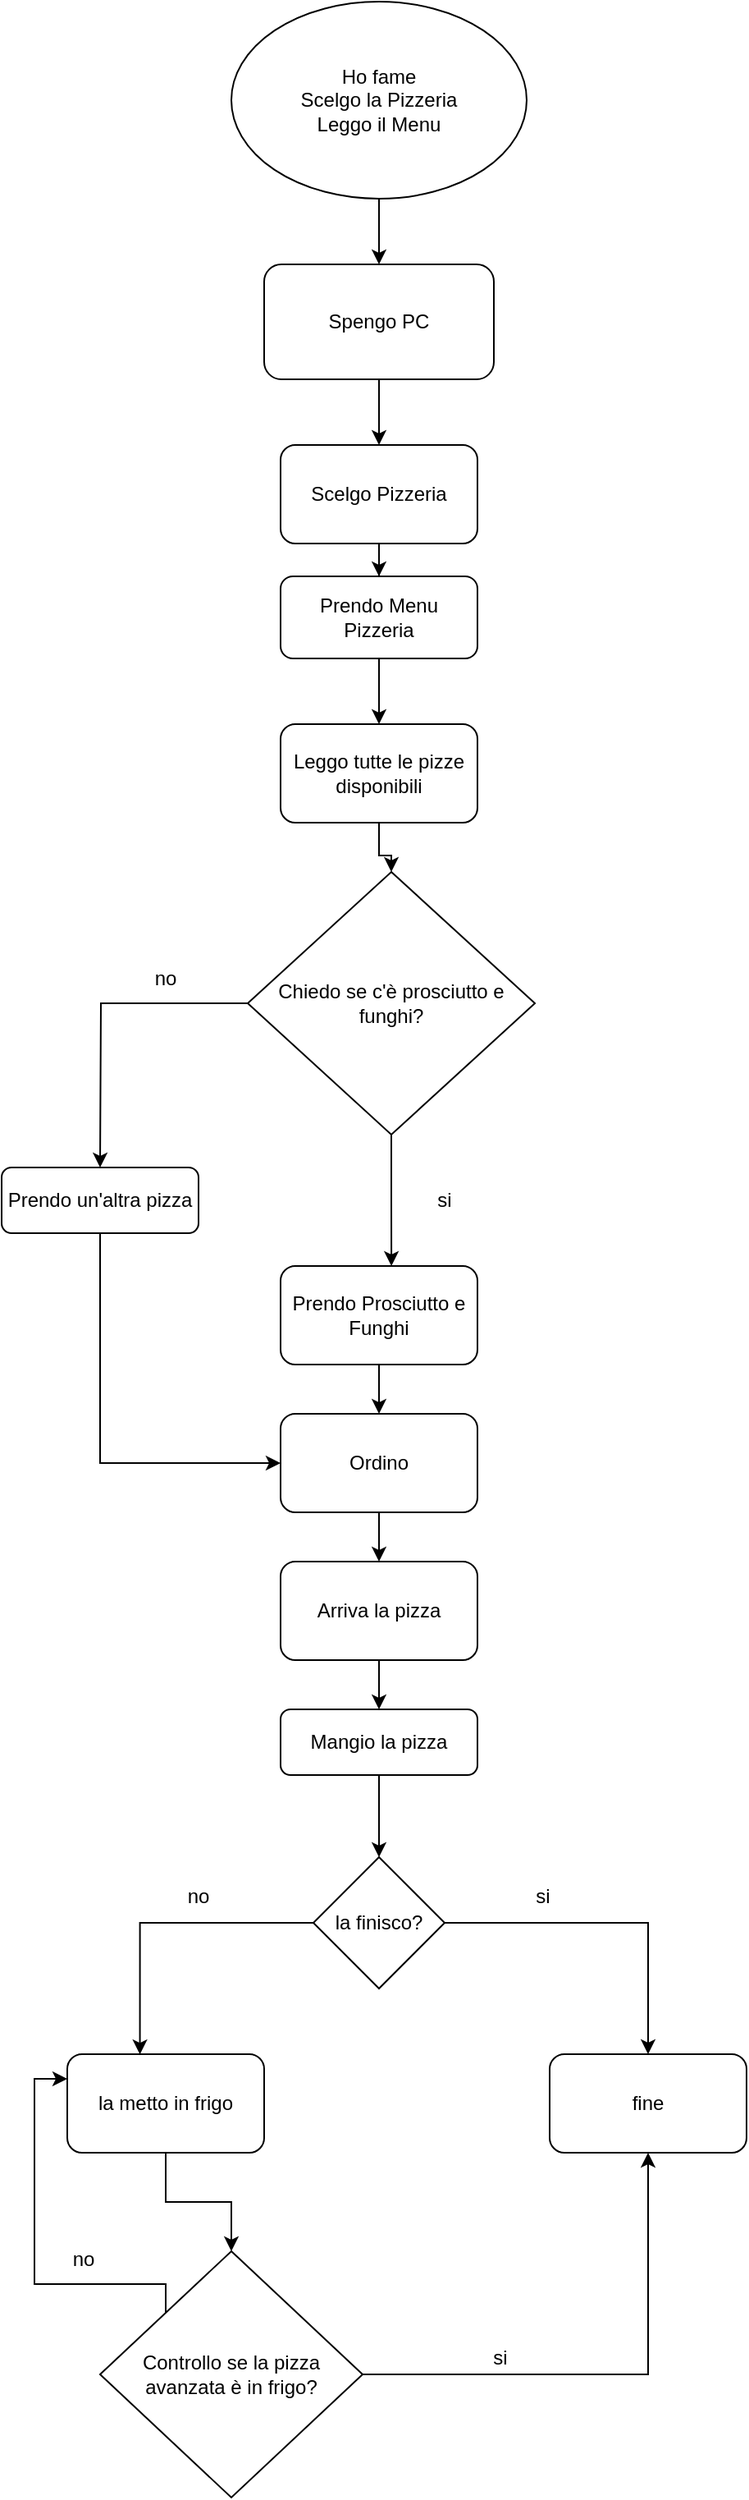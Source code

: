 <mxfile version="20.4.0" type="device"><diagram id="C5RBs43oDa-KdzZeNtuy" name="Page-1"><mxGraphModel dx="1313" dy="1273" grid="1" gridSize="10" guides="1" tooltips="1" connect="1" arrows="1" fold="1" page="1" pageScale="1" pageWidth="827" pageHeight="1169" math="0" shadow="0"><root><mxCell id="WIyWlLk6GJQsqaUBKTNV-0"/><mxCell id="WIyWlLk6GJQsqaUBKTNV-1" parent="WIyWlLk6GJQsqaUBKTNV-0"/><mxCell id="I8cTYFdDck26GATyp_To-4" style="edgeStyle=orthogonalEdgeStyle;rounded=0;orthogonalLoop=1;jettySize=auto;html=1;entryX=0.5;entryY=0;entryDx=0;entryDy=0;" edge="1" parent="WIyWlLk6GJQsqaUBKTNV-1" source="I8cTYFdDck26GATyp_To-0" target="I8cTYFdDck26GATyp_To-1"><mxGeometry relative="1" as="geometry"/></mxCell><mxCell id="I8cTYFdDck26GATyp_To-0" value="Ho fame&lt;br&gt;Scelgo la Pizzeria&lt;br&gt;Leggo il Menu&lt;br&gt;" style="ellipse;whiteSpace=wrap;html=1;" vertex="1" parent="WIyWlLk6GJQsqaUBKTNV-1"><mxGeometry x="160" width="180" height="120" as="geometry"/></mxCell><mxCell id="I8cTYFdDck26GATyp_To-7" style="edgeStyle=orthogonalEdgeStyle;rounded=0;orthogonalLoop=1;jettySize=auto;html=1;" edge="1" parent="WIyWlLk6GJQsqaUBKTNV-1" source="I8cTYFdDck26GATyp_To-1" target="I8cTYFdDck26GATyp_To-6"><mxGeometry relative="1" as="geometry"/></mxCell><mxCell id="I8cTYFdDck26GATyp_To-1" value="Spengo PC" style="rounded=1;whiteSpace=wrap;html=1;" vertex="1" parent="WIyWlLk6GJQsqaUBKTNV-1"><mxGeometry x="180" y="160" width="140" height="70" as="geometry"/></mxCell><mxCell id="I8cTYFdDck26GATyp_To-9" style="edgeStyle=orthogonalEdgeStyle;rounded=0;orthogonalLoop=1;jettySize=auto;html=1;entryX=0.5;entryY=0;entryDx=0;entryDy=0;" edge="1" parent="WIyWlLk6GJQsqaUBKTNV-1" source="I8cTYFdDck26GATyp_To-6" target="I8cTYFdDck26GATyp_To-8"><mxGeometry relative="1" as="geometry"/></mxCell><mxCell id="I8cTYFdDck26GATyp_To-6" value="Scelgo Pizzeria" style="rounded=1;whiteSpace=wrap;html=1;" vertex="1" parent="WIyWlLk6GJQsqaUBKTNV-1"><mxGeometry x="190" y="270" width="120" height="60" as="geometry"/></mxCell><mxCell id="I8cTYFdDck26GATyp_To-11" style="edgeStyle=orthogonalEdgeStyle;rounded=0;orthogonalLoop=1;jettySize=auto;html=1;" edge="1" parent="WIyWlLk6GJQsqaUBKTNV-1" source="I8cTYFdDck26GATyp_To-8" target="I8cTYFdDck26GATyp_To-10"><mxGeometry relative="1" as="geometry"/></mxCell><mxCell id="I8cTYFdDck26GATyp_To-8" value="Prendo Menu Pizzeria" style="rounded=1;whiteSpace=wrap;html=1;" vertex="1" parent="WIyWlLk6GJQsqaUBKTNV-1"><mxGeometry x="190" y="350" width="120" height="50" as="geometry"/></mxCell><mxCell id="I8cTYFdDck26GATyp_To-14" style="edgeStyle=orthogonalEdgeStyle;rounded=0;orthogonalLoop=1;jettySize=auto;html=1;entryX=0.5;entryY=0;entryDx=0;entryDy=0;" edge="1" parent="WIyWlLk6GJQsqaUBKTNV-1" source="I8cTYFdDck26GATyp_To-10" target="I8cTYFdDck26GATyp_To-13"><mxGeometry relative="1" as="geometry"/></mxCell><mxCell id="I8cTYFdDck26GATyp_To-10" value="Leggo tutte le pizze disponibili" style="rounded=1;whiteSpace=wrap;html=1;" vertex="1" parent="WIyWlLk6GJQsqaUBKTNV-1"><mxGeometry x="190" y="440" width="120" height="60" as="geometry"/></mxCell><mxCell id="I8cTYFdDck26GATyp_To-17" style="edgeStyle=orthogonalEdgeStyle;rounded=0;orthogonalLoop=1;jettySize=auto;html=1;" edge="1" parent="WIyWlLk6GJQsqaUBKTNV-1" source="I8cTYFdDck26GATyp_To-13"><mxGeometry relative="1" as="geometry"><mxPoint x="80" y="710" as="targetPoint"/></mxGeometry></mxCell><mxCell id="I8cTYFdDck26GATyp_To-18" style="edgeStyle=orthogonalEdgeStyle;rounded=0;orthogonalLoop=1;jettySize=auto;html=1;entryX=0.563;entryY=0;entryDx=0;entryDy=0;entryPerimeter=0;" edge="1" parent="WIyWlLk6GJQsqaUBKTNV-1" source="I8cTYFdDck26GATyp_To-13" target="I8cTYFdDck26GATyp_To-16"><mxGeometry relative="1" as="geometry"/></mxCell><mxCell id="I8cTYFdDck26GATyp_To-13" value="Chiedo se c'è prosciutto e funghi?" style="rhombus;whiteSpace=wrap;html=1;" vertex="1" parent="WIyWlLk6GJQsqaUBKTNV-1"><mxGeometry x="170" y="530" width="175" height="160" as="geometry"/></mxCell><mxCell id="I8cTYFdDck26GATyp_To-21" style="edgeStyle=orthogonalEdgeStyle;rounded=0;orthogonalLoop=1;jettySize=auto;html=1;exitX=0.5;exitY=1;exitDx=0;exitDy=0;entryX=0.5;entryY=0;entryDx=0;entryDy=0;" edge="1" parent="WIyWlLk6GJQsqaUBKTNV-1" source="I8cTYFdDck26GATyp_To-16" target="I8cTYFdDck26GATyp_To-20"><mxGeometry relative="1" as="geometry"/></mxCell><mxCell id="I8cTYFdDck26GATyp_To-16" value="Prendo Prosciutto e Funghi" style="rounded=1;whiteSpace=wrap;html=1;" vertex="1" parent="WIyWlLk6GJQsqaUBKTNV-1"><mxGeometry x="190" y="770" width="120" height="60" as="geometry"/></mxCell><mxCell id="I8cTYFdDck26GATyp_To-23" style="edgeStyle=orthogonalEdgeStyle;rounded=0;orthogonalLoop=1;jettySize=auto;html=1;" edge="1" parent="WIyWlLk6GJQsqaUBKTNV-1" source="I8cTYFdDck26GATyp_To-20" target="I8cTYFdDck26GATyp_To-22"><mxGeometry relative="1" as="geometry"/></mxCell><mxCell id="I8cTYFdDck26GATyp_To-20" value="Ordino" style="rounded=1;whiteSpace=wrap;html=1;" vertex="1" parent="WIyWlLk6GJQsqaUBKTNV-1"><mxGeometry x="190" y="860" width="120" height="60" as="geometry"/></mxCell><mxCell id="I8cTYFdDck26GATyp_To-281" value="" style="edgeStyle=orthogonalEdgeStyle;rounded=0;orthogonalLoop=1;jettySize=auto;html=1;" edge="1" parent="WIyWlLk6GJQsqaUBKTNV-1" source="I8cTYFdDck26GATyp_To-22" target="I8cTYFdDck26GATyp_To-280"><mxGeometry relative="1" as="geometry"/></mxCell><mxCell id="I8cTYFdDck26GATyp_To-22" value="Arriva la pizza" style="rounded=1;whiteSpace=wrap;html=1;" vertex="1" parent="WIyWlLk6GJQsqaUBKTNV-1"><mxGeometry x="190" y="950" width="120" height="60" as="geometry"/></mxCell><mxCell id="I8cTYFdDck26GATyp_To-283" style="edgeStyle=orthogonalEdgeStyle;rounded=0;orthogonalLoop=1;jettySize=auto;html=1;" edge="1" parent="WIyWlLk6GJQsqaUBKTNV-1" source="I8cTYFdDck26GATyp_To-280" target="I8cTYFdDck26GATyp_To-282"><mxGeometry relative="1" as="geometry"/></mxCell><mxCell id="I8cTYFdDck26GATyp_To-280" value="Mangio la pizza" style="rounded=1;whiteSpace=wrap;html=1;" vertex="1" parent="WIyWlLk6GJQsqaUBKTNV-1"><mxGeometry x="190" y="1040" width="120" height="40" as="geometry"/></mxCell><mxCell id="I8cTYFdDck26GATyp_To-285" style="edgeStyle=orthogonalEdgeStyle;rounded=0;orthogonalLoop=1;jettySize=auto;html=1;entryX=0.5;entryY=0;entryDx=0;entryDy=0;" edge="1" parent="WIyWlLk6GJQsqaUBKTNV-1" source="I8cTYFdDck26GATyp_To-282" target="I8cTYFdDck26GATyp_To-284"><mxGeometry relative="1" as="geometry"/></mxCell><mxCell id="I8cTYFdDck26GATyp_To-288" style="edgeStyle=orthogonalEdgeStyle;rounded=0;orthogonalLoop=1;jettySize=auto;html=1;entryX=0.369;entryY=0.002;entryDx=0;entryDy=0;entryPerimeter=0;" edge="1" parent="WIyWlLk6GJQsqaUBKTNV-1" source="I8cTYFdDck26GATyp_To-282" target="I8cTYFdDck26GATyp_To-287"><mxGeometry relative="1" as="geometry"/></mxCell><mxCell id="I8cTYFdDck26GATyp_To-282" value="la finisco?" style="rhombus;whiteSpace=wrap;html=1;" vertex="1" parent="WIyWlLk6GJQsqaUBKTNV-1"><mxGeometry x="210" y="1130" width="80" height="80" as="geometry"/></mxCell><mxCell id="I8cTYFdDck26GATyp_To-284" value="fine" style="rounded=1;whiteSpace=wrap;html=1;" vertex="1" parent="WIyWlLk6GJQsqaUBKTNV-1"><mxGeometry x="354" y="1250" width="120" height="60" as="geometry"/></mxCell><mxCell id="I8cTYFdDck26GATyp_To-286" value="si" style="text;html=1;strokeColor=none;fillColor=none;align=center;verticalAlign=middle;whiteSpace=wrap;rounded=0;" vertex="1" parent="WIyWlLk6GJQsqaUBKTNV-1"><mxGeometry x="320" y="1139" width="60" height="30" as="geometry"/></mxCell><mxCell id="I8cTYFdDck26GATyp_To-292" style="edgeStyle=orthogonalEdgeStyle;rounded=0;orthogonalLoop=1;jettySize=auto;html=1;entryX=0.5;entryY=0;entryDx=0;entryDy=0;" edge="1" parent="WIyWlLk6GJQsqaUBKTNV-1" source="I8cTYFdDck26GATyp_To-287" target="I8cTYFdDck26GATyp_To-291"><mxGeometry relative="1" as="geometry"/></mxCell><mxCell id="I8cTYFdDck26GATyp_To-287" value="la metto in frigo" style="rounded=1;whiteSpace=wrap;html=1;" vertex="1" parent="WIyWlLk6GJQsqaUBKTNV-1"><mxGeometry x="60" y="1250" width="120" height="60" as="geometry"/></mxCell><mxCell id="I8cTYFdDck26GATyp_To-289" value="no" style="text;html=1;strokeColor=none;fillColor=none;align=center;verticalAlign=middle;whiteSpace=wrap;rounded=0;" vertex="1" parent="WIyWlLk6GJQsqaUBKTNV-1"><mxGeometry x="110" y="1139" width="60" height="30" as="geometry"/></mxCell><mxCell id="I8cTYFdDck26GATyp_To-296" style="edgeStyle=orthogonalEdgeStyle;rounded=0;orthogonalLoop=1;jettySize=auto;html=1;entryX=0.5;entryY=1;entryDx=0;entryDy=0;" edge="1" parent="WIyWlLk6GJQsqaUBKTNV-1" source="I8cTYFdDck26GATyp_To-291" target="I8cTYFdDck26GATyp_To-284"><mxGeometry relative="1" as="geometry"/></mxCell><mxCell id="I8cTYFdDck26GATyp_To-298" style="edgeStyle=orthogonalEdgeStyle;rounded=0;orthogonalLoop=1;jettySize=auto;html=1;exitX=0;exitY=0;exitDx=0;exitDy=0;entryX=0;entryY=0.25;entryDx=0;entryDy=0;" edge="1" parent="WIyWlLk6GJQsqaUBKTNV-1" source="I8cTYFdDck26GATyp_To-291" target="I8cTYFdDck26GATyp_To-287"><mxGeometry relative="1" as="geometry"><Array as="points"><mxPoint x="120" y="1390"/><mxPoint x="40" y="1390"/><mxPoint x="40" y="1265"/></Array></mxGeometry></mxCell><mxCell id="I8cTYFdDck26GATyp_To-291" value="Controllo se la pizza avanzata è in frigo?" style="rhombus;whiteSpace=wrap;html=1;" vertex="1" parent="WIyWlLk6GJQsqaUBKTNV-1"><mxGeometry x="80" y="1370" width="160" height="150" as="geometry"/></mxCell><mxCell id="I8cTYFdDck26GATyp_To-299" value="no" style="text;html=1;strokeColor=none;fillColor=none;align=center;verticalAlign=middle;whiteSpace=wrap;rounded=0;" vertex="1" parent="WIyWlLk6GJQsqaUBKTNV-1"><mxGeometry x="90" y="580" width="60" height="30" as="geometry"/></mxCell><mxCell id="I8cTYFdDck26GATyp_To-302" style="edgeStyle=orthogonalEdgeStyle;rounded=0;orthogonalLoop=1;jettySize=auto;html=1;entryX=0;entryY=0.5;entryDx=0;entryDy=0;" edge="1" parent="WIyWlLk6GJQsqaUBKTNV-1" source="I8cTYFdDck26GATyp_To-301" target="I8cTYFdDck26GATyp_To-20"><mxGeometry relative="1" as="geometry"><Array as="points"><mxPoint x="80" y="890"/></Array></mxGeometry></mxCell><mxCell id="I8cTYFdDck26GATyp_To-301" value="Prendo un'altra pizza" style="rounded=1;whiteSpace=wrap;html=1;" vertex="1" parent="WIyWlLk6GJQsqaUBKTNV-1"><mxGeometry x="20" y="710" width="120" height="40" as="geometry"/></mxCell><mxCell id="I8cTYFdDck26GATyp_To-303" value="si" style="text;html=1;strokeColor=none;fillColor=none;align=center;verticalAlign=middle;whiteSpace=wrap;rounded=0;" vertex="1" parent="WIyWlLk6GJQsqaUBKTNV-1"><mxGeometry x="260" y="715" width="60" height="30" as="geometry"/></mxCell><mxCell id="I8cTYFdDck26GATyp_To-304" value="si" style="text;html=1;strokeColor=none;fillColor=none;align=center;verticalAlign=middle;whiteSpace=wrap;rounded=0;" vertex="1" parent="WIyWlLk6GJQsqaUBKTNV-1"><mxGeometry x="294" y="1420" width="60" height="30" as="geometry"/></mxCell><mxCell id="I8cTYFdDck26GATyp_To-305" value="no" style="text;html=1;strokeColor=none;fillColor=none;align=center;verticalAlign=middle;whiteSpace=wrap;rounded=0;" vertex="1" parent="WIyWlLk6GJQsqaUBKTNV-1"><mxGeometry x="40" y="1360" width="60" height="30" as="geometry"/></mxCell></root></mxGraphModel></diagram></mxfile>